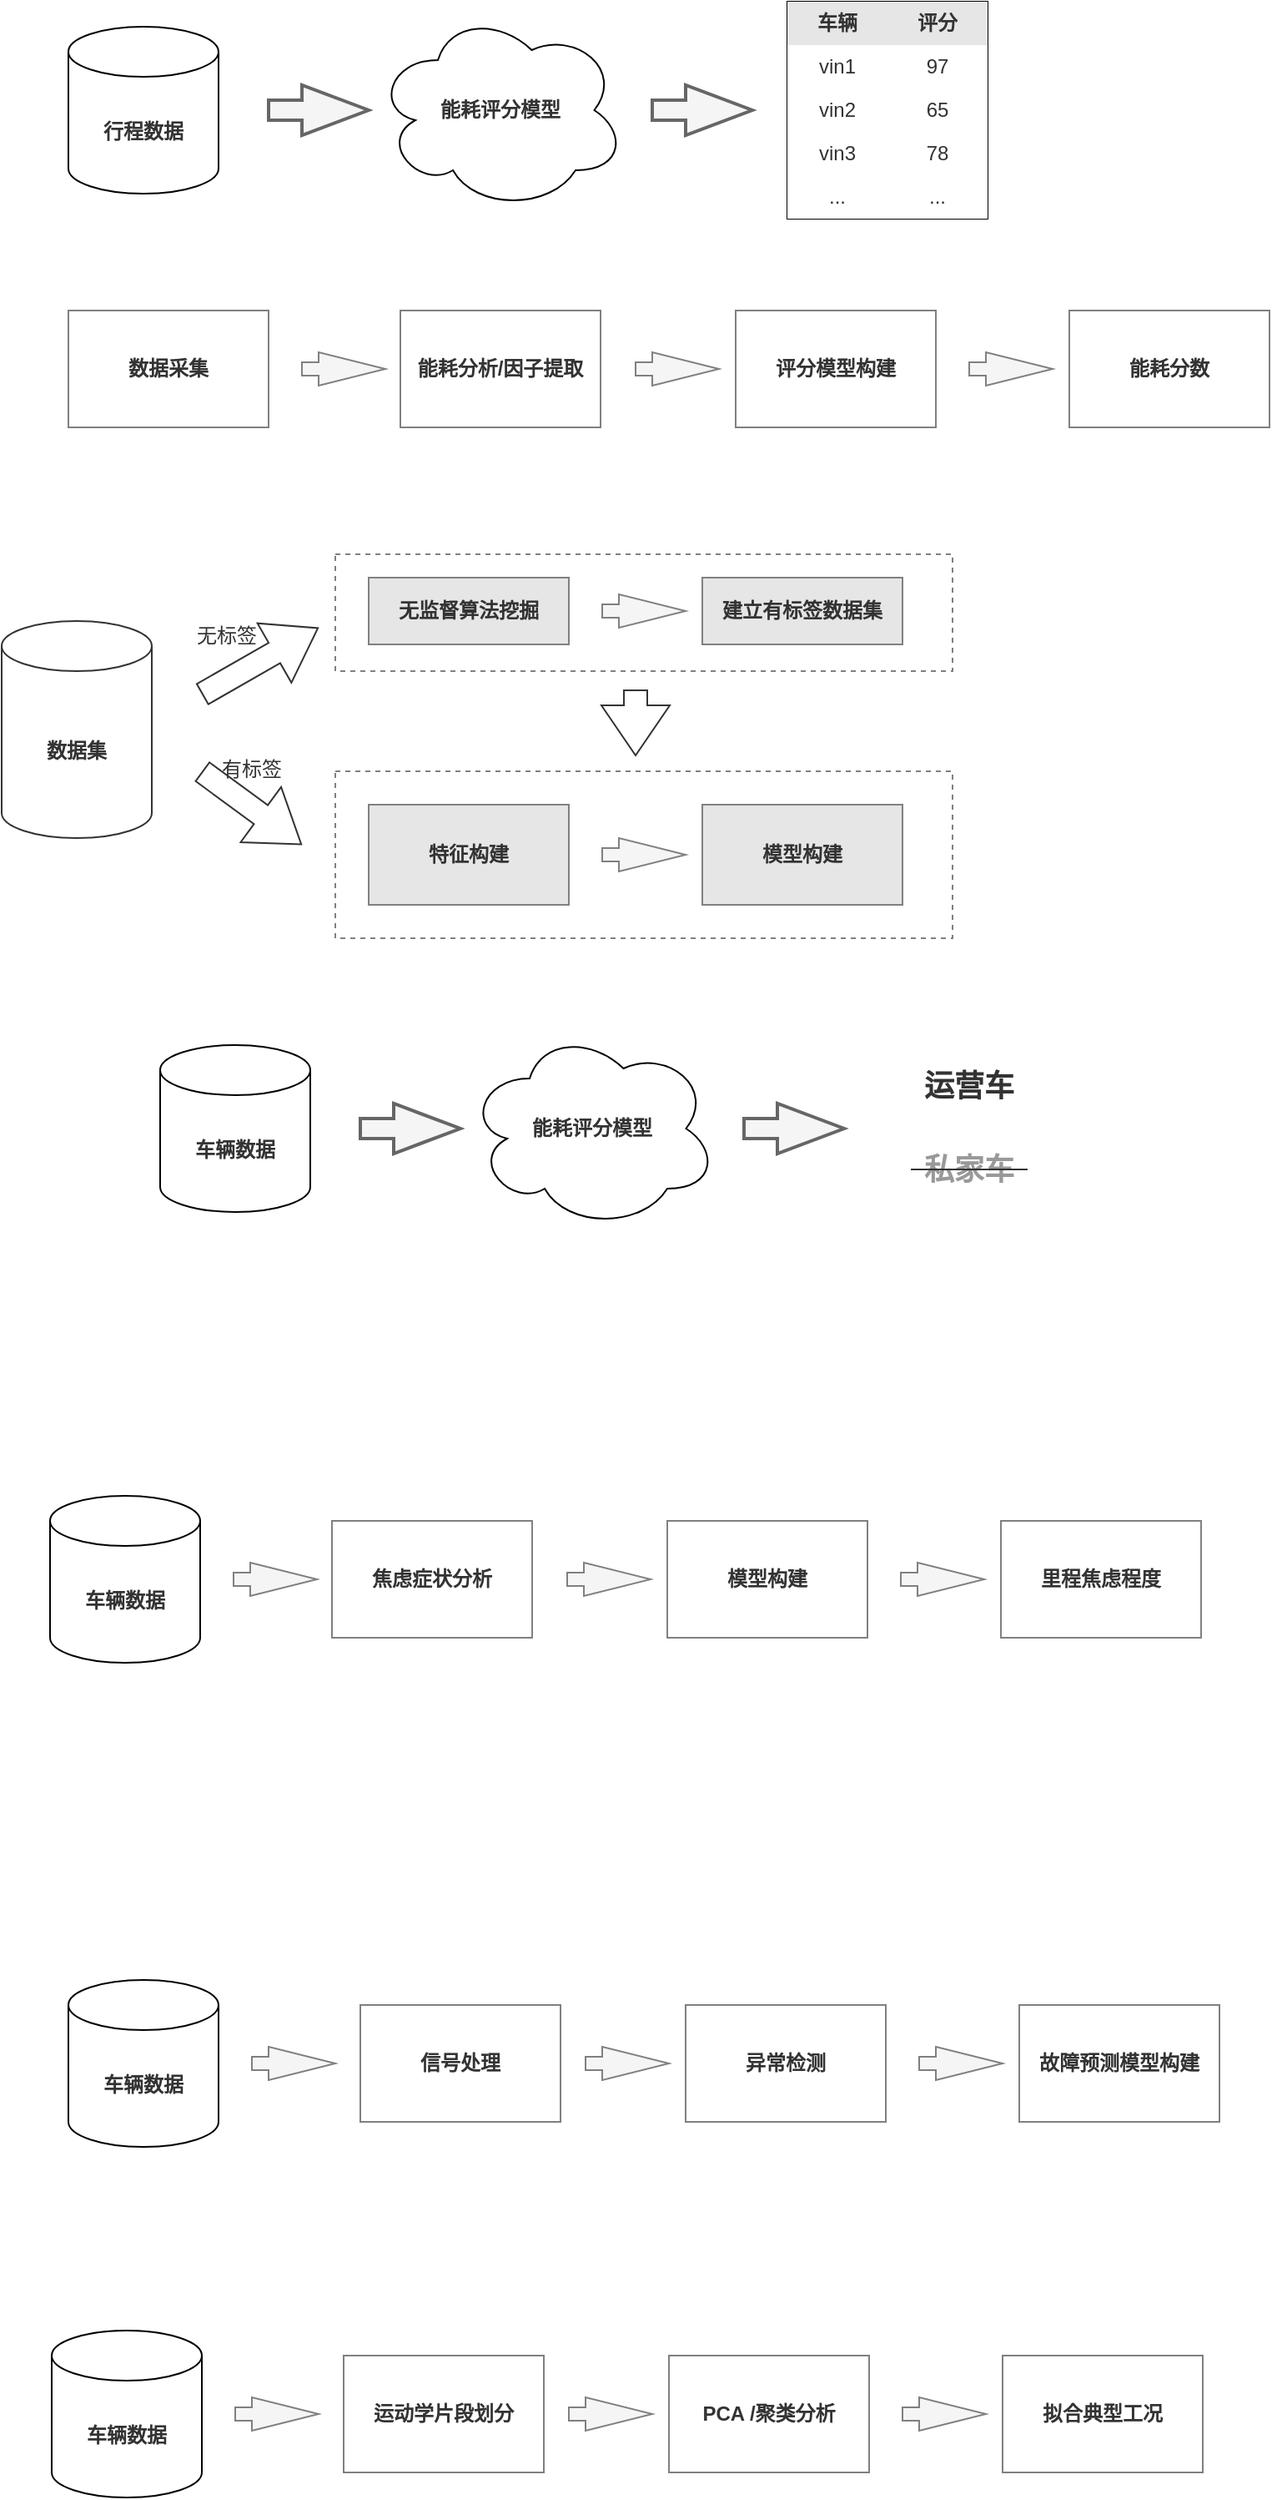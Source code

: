 <mxfile version="15.9.4" type="github"><diagram id="LXyl5ZN1Qy6Hzo7VODpc" name="Page-1"><mxGraphModel dx="1422" dy="762" grid="1" gridSize="10" guides="1" tooltips="1" connect="1" arrows="1" fold="1" page="1" pageScale="1" pageWidth="827" pageHeight="1169" math="0" shadow="0"><root><mxCell id="0"/><mxCell id="1" parent="0"/><mxCell id="xCboY_M_kaUVFprMZ864-42" value="" style="rounded=0;whiteSpace=wrap;html=1;fontColor=#333333;strokeColor=#808080;fillColor=none;dashed=1;fontStyle=1" vertex="1" parent="1"><mxGeometry x="240" y="466" width="370" height="70" as="geometry"/></mxCell><mxCell id="xCboY_M_kaUVFprMZ864-3" value="行程数据" style="shape=cylinder3;whiteSpace=wrap;html=1;boundedLbl=1;backgroundOutline=1;size=15;fontStyle=1;fontColor=#333333;" vertex="1" parent="1"><mxGeometry x="80" y="150" width="90" height="100" as="geometry"/></mxCell><mxCell id="xCboY_M_kaUVFprMZ864-4" value="能耗评分模型" style="ellipse;shape=cloud;whiteSpace=wrap;html=1;fontStyle=1;fontColor=#333333;" vertex="1" parent="1"><mxGeometry x="264" y="140" width="150" height="120" as="geometry"/></mxCell><mxCell id="xCboY_M_kaUVFprMZ864-5" value="" style="shape=table;startSize=0;container=1;collapsible=0;childLayout=tableLayout;fontColor=#333333;" vertex="1" parent="1"><mxGeometry x="511" y="135" width="120" height="130" as="geometry"/></mxCell><mxCell id="xCboY_M_kaUVFprMZ864-6" value="" style="shape=partialRectangle;collapsible=0;dropTarget=0;pointerEvents=0;top=0;left=0;bottom=0;right=0;points=[[0,0.5],[1,0.5]];portConstraint=eastwest;fontColor=#333333;" vertex="1" parent="xCboY_M_kaUVFprMZ864-5"><mxGeometry width="120" height="26" as="geometry"/></mxCell><mxCell id="xCboY_M_kaUVFprMZ864-7" value="车辆" style="shape=partialRectangle;html=1;whiteSpace=wrap;connectable=0;overflow=hidden;top=0;left=0;bottom=0;right=0;pointerEvents=1;fontStyle=1;fillColor=#E6E6E6;fontColor=#333333;" vertex="1" parent="xCboY_M_kaUVFprMZ864-6"><mxGeometry width="60" height="26" as="geometry"><mxRectangle width="60" height="26" as="alternateBounds"/></mxGeometry></mxCell><mxCell id="xCboY_M_kaUVFprMZ864-8" value="评分" style="shape=partialRectangle;html=1;whiteSpace=wrap;connectable=0;overflow=hidden;top=0;left=0;bottom=0;right=0;pointerEvents=1;fontStyle=1;fillColor=#E6E6E6;fontColor=#333333;" vertex="1" parent="xCboY_M_kaUVFprMZ864-6"><mxGeometry x="60" width="60" height="26" as="geometry"><mxRectangle width="60" height="26" as="alternateBounds"/></mxGeometry></mxCell><mxCell id="xCboY_M_kaUVFprMZ864-9" value="" style="shape=partialRectangle;collapsible=0;dropTarget=0;pointerEvents=0;top=0;left=0;bottom=0;right=0;points=[[0,0.5],[1,0.5]];portConstraint=eastwest;fontColor=#333333;" vertex="1" parent="xCboY_M_kaUVFprMZ864-5"><mxGeometry y="26" width="120" height="26" as="geometry"/></mxCell><mxCell id="xCboY_M_kaUVFprMZ864-10" value="vin1" style="shape=partialRectangle;html=1;whiteSpace=wrap;connectable=0;overflow=hidden;top=0;left=0;bottom=0;right=0;pointerEvents=1;fontColor=#333333;" vertex="1" parent="xCboY_M_kaUVFprMZ864-9"><mxGeometry width="60" height="26" as="geometry"><mxRectangle width="60" height="26" as="alternateBounds"/></mxGeometry></mxCell><mxCell id="xCboY_M_kaUVFprMZ864-11" value="97" style="shape=partialRectangle;html=1;whiteSpace=wrap;connectable=0;overflow=hidden;top=0;left=0;bottom=0;right=0;pointerEvents=1;fontColor=#333333;" vertex="1" parent="xCboY_M_kaUVFprMZ864-9"><mxGeometry x="60" width="60" height="26" as="geometry"><mxRectangle width="60" height="26" as="alternateBounds"/></mxGeometry></mxCell><mxCell id="xCboY_M_kaUVFprMZ864-12" value="" style="shape=partialRectangle;collapsible=0;dropTarget=0;pointerEvents=0;top=0;left=0;bottom=0;right=0;points=[[0,0.5],[1,0.5]];portConstraint=eastwest;fontColor=#333333;" vertex="1" parent="xCboY_M_kaUVFprMZ864-5"><mxGeometry y="52" width="120" height="26" as="geometry"/></mxCell><mxCell id="xCboY_M_kaUVFprMZ864-13" value="&lt;span&gt;vin2&lt;/span&gt;" style="shape=partialRectangle;html=1;whiteSpace=wrap;connectable=0;overflow=hidden;top=0;left=0;bottom=0;right=0;pointerEvents=1;fontColor=#333333;" vertex="1" parent="xCboY_M_kaUVFprMZ864-12"><mxGeometry width="60" height="26" as="geometry"><mxRectangle width="60" height="26" as="alternateBounds"/></mxGeometry></mxCell><mxCell id="xCboY_M_kaUVFprMZ864-14" value="65" style="shape=partialRectangle;html=1;whiteSpace=wrap;connectable=0;overflow=hidden;top=0;left=0;bottom=0;right=0;pointerEvents=1;fontColor=#333333;" vertex="1" parent="xCboY_M_kaUVFprMZ864-12"><mxGeometry x="60" width="60" height="26" as="geometry"><mxRectangle width="60" height="26" as="alternateBounds"/></mxGeometry></mxCell><mxCell id="xCboY_M_kaUVFprMZ864-15" value="" style="shape=partialRectangle;collapsible=0;dropTarget=0;pointerEvents=0;top=0;left=0;bottom=0;right=0;points=[[0,0.5],[1,0.5]];portConstraint=eastwest;fontColor=#333333;" vertex="1" parent="xCboY_M_kaUVFprMZ864-5"><mxGeometry y="78" width="120" height="26" as="geometry"/></mxCell><mxCell id="xCboY_M_kaUVFprMZ864-16" value="&lt;span&gt;vin3&lt;/span&gt;" style="shape=partialRectangle;html=1;whiteSpace=wrap;connectable=0;overflow=hidden;top=0;left=0;bottom=0;right=0;pointerEvents=1;fontColor=#333333;" vertex="1" parent="xCboY_M_kaUVFprMZ864-15"><mxGeometry width="60" height="26" as="geometry"><mxRectangle width="60" height="26" as="alternateBounds"/></mxGeometry></mxCell><mxCell id="xCboY_M_kaUVFprMZ864-17" value="78" style="shape=partialRectangle;html=1;whiteSpace=wrap;connectable=0;overflow=hidden;top=0;left=0;bottom=0;right=0;pointerEvents=1;fontColor=#333333;" vertex="1" parent="xCboY_M_kaUVFprMZ864-15"><mxGeometry x="60" width="60" height="26" as="geometry"><mxRectangle width="60" height="26" as="alternateBounds"/></mxGeometry></mxCell><mxCell id="xCboY_M_kaUVFprMZ864-18" value="" style="shape=partialRectangle;collapsible=0;dropTarget=0;pointerEvents=0;top=0;left=0;bottom=0;right=0;points=[[0,0.5],[1,0.5]];portConstraint=eastwest;fontColor=#333333;" vertex="1" parent="xCboY_M_kaUVFprMZ864-5"><mxGeometry y="104" width="120" height="26" as="geometry"/></mxCell><mxCell id="xCboY_M_kaUVFprMZ864-19" value="&lt;span&gt;...&lt;/span&gt;" style="shape=partialRectangle;html=1;whiteSpace=wrap;connectable=0;overflow=hidden;top=0;left=0;bottom=0;right=0;pointerEvents=1;fontColor=#333333;" vertex="1" parent="xCboY_M_kaUVFprMZ864-18"><mxGeometry width="60" height="26" as="geometry"><mxRectangle width="60" height="26" as="alternateBounds"/></mxGeometry></mxCell><mxCell id="xCboY_M_kaUVFprMZ864-20" value="..." style="shape=partialRectangle;html=1;whiteSpace=wrap;connectable=0;overflow=hidden;top=0;left=0;bottom=0;right=0;pointerEvents=1;fontColor=#333333;" vertex="1" parent="xCboY_M_kaUVFprMZ864-18"><mxGeometry x="60" width="60" height="26" as="geometry"><mxRectangle width="60" height="26" as="alternateBounds"/></mxGeometry></mxCell><mxCell id="xCboY_M_kaUVFprMZ864-22" value="" style="verticalLabelPosition=bottom;verticalAlign=top;html=1;strokeWidth=2;shape=mxgraph.arrows2.arrow;dy=0.6;dx=40;notch=0;fillColor=#f5f5f5;strokeColor=#666666;fontColor=#333333;" vertex="1" parent="1"><mxGeometry x="200" y="185" width="60" height="30" as="geometry"/></mxCell><mxCell id="xCboY_M_kaUVFprMZ864-24" value="" style="verticalLabelPosition=bottom;verticalAlign=top;html=1;strokeWidth=2;shape=mxgraph.arrows2.arrow;dy=0.6;dx=40;notch=0;fillColor=#f5f5f5;strokeColor=#666666;fontColor=#333333;" vertex="1" parent="1"><mxGeometry x="430" y="185" width="60" height="30" as="geometry"/></mxCell><mxCell id="xCboY_M_kaUVFprMZ864-26" value="数据采集" style="rounded=0;whiteSpace=wrap;html=1;fontStyle=1;fontColor=#333333;strokeColor=#808080;" vertex="1" parent="1"><mxGeometry x="80" y="320" width="120" height="70" as="geometry"/></mxCell><mxCell id="xCboY_M_kaUVFprMZ864-27" value="能耗分析/因子提取" style="rounded=0;whiteSpace=wrap;html=1;fontStyle=1;fontColor=#333333;strokeColor=#808080;" vertex="1" parent="1"><mxGeometry x="279" y="320" width="120" height="70" as="geometry"/></mxCell><mxCell id="xCboY_M_kaUVFprMZ864-28" value="评分模型构建" style="rounded=0;whiteSpace=wrap;html=1;fontStyle=1;fontColor=#333333;strokeColor=#808080;" vertex="1" parent="1"><mxGeometry x="480" y="320" width="120" height="70" as="geometry"/></mxCell><mxCell id="xCboY_M_kaUVFprMZ864-29" value="能耗分数" style="rounded=0;whiteSpace=wrap;html=1;fontStyle=1;fontColor=#333333;strokeColor=#808080;" vertex="1" parent="1"><mxGeometry x="680" y="320" width="120" height="70" as="geometry"/></mxCell><mxCell id="xCboY_M_kaUVFprMZ864-30" value="" style="html=1;shadow=0;dashed=0;align=center;verticalAlign=middle;shape=mxgraph.arrows2.arrow;dy=0.6;dx=40;notch=0;fillColor=#f5f5f5;fontColor=#333333;strokeColor=#808080;" vertex="1" parent="1"><mxGeometry x="220" y="345" width="50" height="20" as="geometry"/></mxCell><mxCell id="xCboY_M_kaUVFprMZ864-31" value="" style="html=1;shadow=0;dashed=0;align=center;verticalAlign=middle;shape=mxgraph.arrows2.arrow;dy=0.6;dx=40;notch=0;fillColor=#f5f5f5;fontColor=#333333;strokeColor=#808080;" vertex="1" parent="1"><mxGeometry x="420" y="345" width="50" height="20" as="geometry"/></mxCell><mxCell id="xCboY_M_kaUVFprMZ864-32" value="" style="html=1;shadow=0;dashed=0;align=center;verticalAlign=middle;shape=mxgraph.arrows2.arrow;dy=0.6;dx=40;notch=0;fillColor=#f5f5f5;fontColor=#333333;strokeColor=#808080;" vertex="1" parent="1"><mxGeometry x="620" y="345" width="50" height="20" as="geometry"/></mxCell><mxCell id="xCboY_M_kaUVFprMZ864-35" value="数据集" style="shape=cylinder3;whiteSpace=wrap;html=1;boundedLbl=1;backgroundOutline=1;size=15;fontStyle=1;strokeColor=#333333;fontColor=#333333;" vertex="1" parent="1"><mxGeometry x="40" y="506" width="90" height="130" as="geometry"/></mxCell><mxCell id="xCboY_M_kaUVFprMZ864-36" value="无监督算法挖掘" style="rounded=0;whiteSpace=wrap;html=1;fontColor=#333333;strokeColor=#808080;fillColor=#E6E6E6;fontStyle=1" vertex="1" parent="1"><mxGeometry x="260" y="480" width="120" height="40" as="geometry"/></mxCell><mxCell id="xCboY_M_kaUVFprMZ864-37" value="建立有标签数据集" style="rounded=0;whiteSpace=wrap;html=1;fontColor=#333333;strokeColor=#808080;fillColor=#E6E6E6;fontStyle=1" vertex="1" parent="1"><mxGeometry x="460" y="480" width="120" height="40" as="geometry"/></mxCell><mxCell id="xCboY_M_kaUVFprMZ864-38" value="特征构建" style="rounded=0;whiteSpace=wrap;html=1;fontColor=#333333;strokeColor=#808080;fillColor=#E6E6E6;fontStyle=1" vertex="1" parent="1"><mxGeometry x="260" y="616" width="120" height="60" as="geometry"/></mxCell><mxCell id="xCboY_M_kaUVFprMZ864-39" value="模型构建" style="rounded=0;whiteSpace=wrap;html=1;fontColor=#333333;strokeColor=#808080;fillColor=#E6E6E6;fontStyle=1" vertex="1" parent="1"><mxGeometry x="460" y="616" width="120" height="60" as="geometry"/></mxCell><mxCell id="xCboY_M_kaUVFprMZ864-40" value="" style="html=1;shadow=0;dashed=0;align=center;verticalAlign=middle;shape=mxgraph.arrows2.arrow;dy=0.6;dx=40;notch=0;fillColor=#f5f5f5;fontColor=#333333;strokeColor=#808080;fontStyle=1" vertex="1" parent="1"><mxGeometry x="400" y="636" width="50" height="20" as="geometry"/></mxCell><mxCell id="xCboY_M_kaUVFprMZ864-41" value="" style="html=1;shadow=0;dashed=0;align=center;verticalAlign=middle;shape=mxgraph.arrows2.arrow;dy=0.6;dx=40;notch=0;fillColor=#f5f5f5;fontColor=#333333;strokeColor=#808080;fontStyle=1" vertex="1" parent="1"><mxGeometry x="400" y="490" width="50" height="20" as="geometry"/></mxCell><mxCell id="xCboY_M_kaUVFprMZ864-43" value="" style="rounded=0;whiteSpace=wrap;html=1;fontColor=#333333;strokeColor=#808080;fillColor=none;dashed=1;fontStyle=1" vertex="1" parent="1"><mxGeometry x="240" y="596" width="370" height="100" as="geometry"/></mxCell><mxCell id="xCboY_M_kaUVFprMZ864-48" value="" style="shape=flexArrow;endArrow=classic;html=1;rounded=0;fontColor=#333333;endWidth=26;endSize=9.67;width=14;strokeColor=#333333;" edge="1" parent="1"><mxGeometry width="50" height="50" relative="1" as="geometry"><mxPoint x="160" y="596" as="sourcePoint"/><mxPoint x="220" y="640" as="targetPoint"/></mxGeometry></mxCell><mxCell id="xCboY_M_kaUVFprMZ864-51" value="" style="shape=flexArrow;endArrow=classic;html=1;rounded=0;fontColor=#333333;endWidth=26;endSize=9.67;width=14;strokeColor=#333333;" edge="1" parent="1"><mxGeometry width="50" height="50" relative="1" as="geometry"><mxPoint x="160" y="550" as="sourcePoint"/><mxPoint x="230" y="510" as="targetPoint"/></mxGeometry></mxCell><mxCell id="xCboY_M_kaUVFprMZ864-53" value="" style="shape=flexArrow;endArrow=classic;html=1;rounded=0;fontColor=#333333;endWidth=26;endSize=9.67;width=14;fontStyle=1;strokeColor=#333333;" edge="1" parent="1"><mxGeometry width="50" height="50" relative="1" as="geometry"><mxPoint x="420" y="547" as="sourcePoint"/><mxPoint x="420" y="587" as="targetPoint"/></mxGeometry></mxCell><mxCell id="xCboY_M_kaUVFprMZ864-54" value="有标签" style="text;html=1;strokeColor=none;fillColor=none;align=center;verticalAlign=middle;whiteSpace=wrap;rounded=0;dashed=1;fontColor=#333333;" vertex="1" parent="1"><mxGeometry x="160" y="580" width="60" height="30" as="geometry"/></mxCell><mxCell id="xCboY_M_kaUVFprMZ864-55" value="无标签" style="text;html=1;strokeColor=none;fillColor=none;align=center;verticalAlign=middle;whiteSpace=wrap;rounded=0;dashed=1;fontColor=#333333;" vertex="1" parent="1"><mxGeometry x="145" y="500" width="60" height="30" as="geometry"/></mxCell><mxCell id="xCboY_M_kaUVFprMZ864-59" value="车辆数据" style="shape=cylinder3;whiteSpace=wrap;html=1;boundedLbl=1;backgroundOutline=1;size=15;fontStyle=1;fontColor=#333333;" vertex="1" parent="1"><mxGeometry x="135" y="760" width="90" height="100" as="geometry"/></mxCell><mxCell id="xCboY_M_kaUVFprMZ864-60" value="能耗评分模型" style="ellipse;shape=cloud;whiteSpace=wrap;html=1;fontStyle=1;fontColor=#333333;" vertex="1" parent="1"><mxGeometry x="319" y="750" width="150" height="120" as="geometry"/></mxCell><mxCell id="xCboY_M_kaUVFprMZ864-77" value="" style="verticalLabelPosition=bottom;verticalAlign=top;html=1;strokeWidth=2;shape=mxgraph.arrows2.arrow;dy=0.6;dx=40;notch=0;fillColor=#f5f5f5;strokeColor=#666666;fontColor=#333333;" vertex="1" parent="1"><mxGeometry x="255" y="795" width="60" height="30" as="geometry"/></mxCell><mxCell id="xCboY_M_kaUVFprMZ864-78" value="" style="verticalLabelPosition=bottom;verticalAlign=top;html=1;strokeWidth=2;shape=mxgraph.arrows2.arrow;dy=0.6;dx=40;notch=0;fillColor=#f5f5f5;strokeColor=#666666;fontColor=#333333;" vertex="1" parent="1"><mxGeometry x="485" y="795" width="60" height="30" as="geometry"/></mxCell><mxCell id="xCboY_M_kaUVFprMZ864-79" value="运营车" style="text;html=1;strokeColor=none;fillColor=none;align=center;verticalAlign=middle;whiteSpace=wrap;rounded=0;dashed=1;fontColor=#333333;fontSize=18;fontStyle=1" vertex="1" parent="1"><mxGeometry x="590" y="770" width="60" height="30" as="geometry"/></mxCell><mxCell id="xCboY_M_kaUVFprMZ864-80" value="私家车" style="text;html=1;strokeColor=none;fillColor=none;align=center;verticalAlign=middle;whiteSpace=wrap;rounded=0;dashed=1;fontColor=#999999;fontSize=18;fontStyle=1" vertex="1" parent="1"><mxGeometry x="590" y="820" width="60" height="30" as="geometry"/></mxCell><mxCell id="xCboY_M_kaUVFprMZ864-81" value="" style="endArrow=none;html=1;rounded=0;fontSize=18;fontColor=#333333;strokeColor=#333333;" edge="1" parent="1"><mxGeometry width="50" height="50" relative="1" as="geometry"><mxPoint x="585" y="834.5" as="sourcePoint"/><mxPoint x="655" y="834.5" as="targetPoint"/></mxGeometry></mxCell><mxCell id="xCboY_M_kaUVFprMZ864-94" value="焦虑症状分析" style="rounded=0;whiteSpace=wrap;html=1;fontStyle=1;fontColor=#333333;strokeColor=#808080;" vertex="1" parent="1"><mxGeometry x="238" y="1045" width="120" height="70" as="geometry"/></mxCell><mxCell id="xCboY_M_kaUVFprMZ864-95" value="模型构建" style="rounded=0;whiteSpace=wrap;html=1;fontStyle=1;fontColor=#333333;strokeColor=#808080;" vertex="1" parent="1"><mxGeometry x="439" y="1045" width="120" height="70" as="geometry"/></mxCell><mxCell id="xCboY_M_kaUVFprMZ864-96" value="里程焦虑程度" style="rounded=0;whiteSpace=wrap;html=1;fontStyle=1;fontColor=#333333;strokeColor=#808080;" vertex="1" parent="1"><mxGeometry x="639" y="1045" width="120" height="70" as="geometry"/></mxCell><mxCell id="xCboY_M_kaUVFprMZ864-97" value="" style="html=1;shadow=0;dashed=0;align=center;verticalAlign=middle;shape=mxgraph.arrows2.arrow;dy=0.6;dx=40;notch=0;fillColor=#f5f5f5;fontColor=#333333;strokeColor=#808080;" vertex="1" parent="1"><mxGeometry x="179" y="1070" width="50" height="20" as="geometry"/></mxCell><mxCell id="xCboY_M_kaUVFprMZ864-98" value="" style="html=1;shadow=0;dashed=0;align=center;verticalAlign=middle;shape=mxgraph.arrows2.arrow;dy=0.6;dx=40;notch=0;fillColor=#f5f5f5;fontColor=#333333;strokeColor=#808080;" vertex="1" parent="1"><mxGeometry x="379" y="1070" width="50" height="20" as="geometry"/></mxCell><mxCell id="xCboY_M_kaUVFprMZ864-99" value="" style="html=1;shadow=0;dashed=0;align=center;verticalAlign=middle;shape=mxgraph.arrows2.arrow;dy=0.6;dx=40;notch=0;fillColor=#f5f5f5;fontColor=#333333;strokeColor=#808080;" vertex="1" parent="1"><mxGeometry x="579" y="1070" width="50" height="20" as="geometry"/></mxCell><mxCell id="xCboY_M_kaUVFprMZ864-100" value="车辆数据" style="shape=cylinder3;whiteSpace=wrap;html=1;boundedLbl=1;backgroundOutline=1;size=15;fontStyle=1;fontColor=#333333;" vertex="1" parent="1"><mxGeometry x="69" y="1030" width="90" height="100" as="geometry"/></mxCell><mxCell id="xCboY_M_kaUVFprMZ864-102" value="异常检测" style="rounded=0;whiteSpace=wrap;html=1;fontStyle=1;fontColor=#333333;strokeColor=#808080;" vertex="1" parent="1"><mxGeometry x="450" y="1335" width="120" height="70" as="geometry"/></mxCell><mxCell id="xCboY_M_kaUVFprMZ864-104" value="" style="html=1;shadow=0;dashed=0;align=center;verticalAlign=middle;shape=mxgraph.arrows2.arrow;dy=0.6;dx=40;notch=0;fillColor=#f5f5f5;fontColor=#333333;strokeColor=#808080;" vertex="1" parent="1"><mxGeometry x="190" y="1360" width="50" height="20" as="geometry"/></mxCell><mxCell id="xCboY_M_kaUVFprMZ864-105" value="" style="html=1;shadow=0;dashed=0;align=center;verticalAlign=middle;shape=mxgraph.arrows2.arrow;dy=0.6;dx=40;notch=0;fillColor=#f5f5f5;fontColor=#333333;strokeColor=#808080;" vertex="1" parent="1"><mxGeometry x="390" y="1360" width="50" height="20" as="geometry"/></mxCell><mxCell id="xCboY_M_kaUVFprMZ864-107" value="车辆数据" style="shape=cylinder3;whiteSpace=wrap;html=1;boundedLbl=1;backgroundOutline=1;size=15;fontStyle=1;fontColor=#333333;" vertex="1" parent="1"><mxGeometry x="80" y="1320" width="90" height="100" as="geometry"/></mxCell><mxCell id="xCboY_M_kaUVFprMZ864-109" value="信号处理" style="rounded=0;whiteSpace=wrap;html=1;fontStyle=1;fontColor=#333333;strokeColor=#808080;" vertex="1" parent="1"><mxGeometry x="255" y="1335" width="120" height="70" as="geometry"/></mxCell><mxCell id="xCboY_M_kaUVFprMZ864-110" value="故障预测模型构建" style="rounded=0;whiteSpace=wrap;html=1;fontStyle=1;fontColor=#333333;strokeColor=#808080;" vertex="1" parent="1"><mxGeometry x="650" y="1335" width="120" height="70" as="geometry"/></mxCell><mxCell id="xCboY_M_kaUVFprMZ864-111" value="" style="html=1;shadow=0;dashed=0;align=center;verticalAlign=middle;shape=mxgraph.arrows2.arrow;dy=0.6;dx=40;notch=0;fillColor=#f5f5f5;fontColor=#333333;strokeColor=#808080;" vertex="1" parent="1"><mxGeometry x="590" y="1360" width="50" height="20" as="geometry"/></mxCell><mxCell id="xCboY_M_kaUVFprMZ864-112" value="PCA /聚类分析" style="rounded=0;whiteSpace=wrap;html=1;fontStyle=1;fontColor=#333333;strokeColor=#808080;" vertex="1" parent="1"><mxGeometry x="440" y="1545" width="120" height="70" as="geometry"/></mxCell><mxCell id="xCboY_M_kaUVFprMZ864-113" value="" style="html=1;shadow=0;dashed=0;align=center;verticalAlign=middle;shape=mxgraph.arrows2.arrow;dy=0.6;dx=40;notch=0;fillColor=#f5f5f5;fontColor=#333333;strokeColor=#808080;" vertex="1" parent="1"><mxGeometry x="180" y="1570" width="50" height="20" as="geometry"/></mxCell><mxCell id="xCboY_M_kaUVFprMZ864-114" value="" style="html=1;shadow=0;dashed=0;align=center;verticalAlign=middle;shape=mxgraph.arrows2.arrow;dy=0.6;dx=40;notch=0;fillColor=#f5f5f5;fontColor=#333333;strokeColor=#808080;" vertex="1" parent="1"><mxGeometry x="380" y="1570" width="50" height="20" as="geometry"/></mxCell><mxCell id="xCboY_M_kaUVFprMZ864-115" value="车辆数据" style="shape=cylinder3;whiteSpace=wrap;html=1;boundedLbl=1;backgroundOutline=1;size=15;fontStyle=1;fontColor=#333333;" vertex="1" parent="1"><mxGeometry x="70" y="1530" width="90" height="100" as="geometry"/></mxCell><mxCell id="xCboY_M_kaUVFprMZ864-116" value="运动学片段划分" style="rounded=0;whiteSpace=wrap;html=1;fontStyle=1;fontColor=#333333;strokeColor=#808080;" vertex="1" parent="1"><mxGeometry x="245" y="1545" width="120" height="70" as="geometry"/></mxCell><mxCell id="xCboY_M_kaUVFprMZ864-117" value="拟合典型工况" style="rounded=0;whiteSpace=wrap;html=1;fontStyle=1;fontColor=#333333;strokeColor=#808080;" vertex="1" parent="1"><mxGeometry x="640" y="1545" width="120" height="70" as="geometry"/></mxCell><mxCell id="xCboY_M_kaUVFprMZ864-118" value="" style="html=1;shadow=0;dashed=0;align=center;verticalAlign=middle;shape=mxgraph.arrows2.arrow;dy=0.6;dx=40;notch=0;fillColor=#f5f5f5;fontColor=#333333;strokeColor=#808080;" vertex="1" parent="1"><mxGeometry x="580" y="1570" width="50" height="20" as="geometry"/></mxCell></root></mxGraphModel></diagram></mxfile>